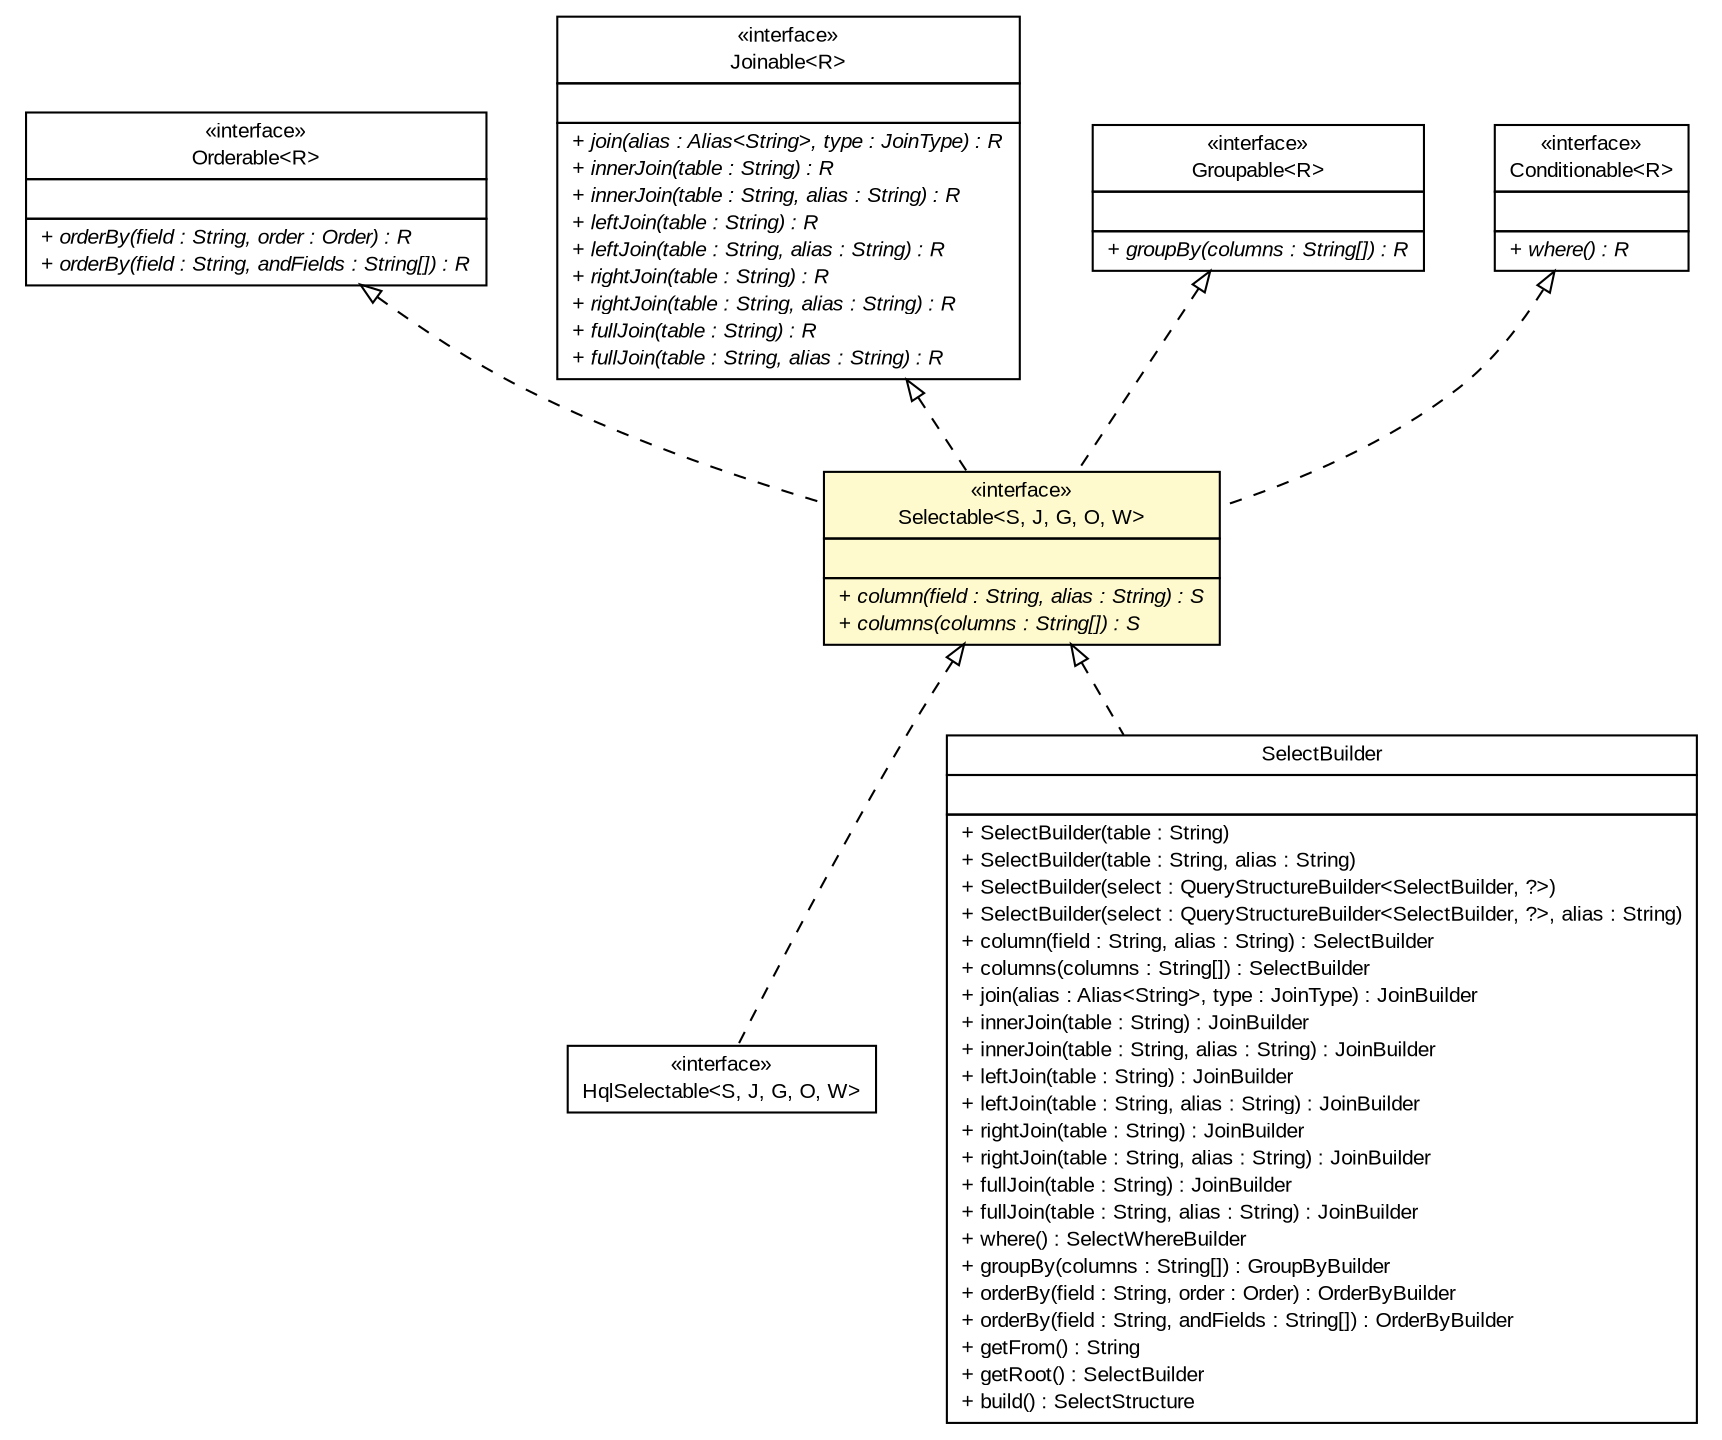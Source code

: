 #!/usr/local/bin/dot
#
# Class diagram 
# Generated by UMLGraph version R5_6 (http://www.umlgraph.org/)
#

digraph G {
	edge [fontname="arial",fontsize=10,labelfontname="arial",labelfontsize=10];
	node [fontname="arial",fontsize=10,shape=plaintext];
	nodesep=0.25;
	ranksep=0.5;
	// br.gov.to.sefaz.persistence.query.builder.hql.select.signature.HqlSelectable<S, J, G, O, W>
	c17024 [label=<<table title="br.gov.to.sefaz.persistence.query.builder.hql.select.signature.HqlSelectable" border="0" cellborder="1" cellspacing="0" cellpadding="2" port="p" href="../../../hql/select/signature/HqlSelectable.html">
		<tr><td><table border="0" cellspacing="0" cellpadding="1">
<tr><td align="center" balign="center"> &#171;interface&#187; </td></tr>
<tr><td align="center" balign="center"> HqlSelectable&lt;S, J, G, O, W&gt; </td></tr>
		</table></td></tr>
		</table>>, URL="../../../hql/select/signature/HqlSelectable.html", fontname="arial", fontcolor="black", fontsize=10.0];
	// br.gov.to.sefaz.persistence.query.builder.sql.select.SelectBuilder
	c17042 [label=<<table title="br.gov.to.sefaz.persistence.query.builder.sql.select.SelectBuilder" border="0" cellborder="1" cellspacing="0" cellpadding="2" port="p" href="../SelectBuilder.html">
		<tr><td><table border="0" cellspacing="0" cellpadding="1">
<tr><td align="center" balign="center"> SelectBuilder </td></tr>
		</table></td></tr>
		<tr><td><table border="0" cellspacing="0" cellpadding="1">
<tr><td align="left" balign="left">  </td></tr>
		</table></td></tr>
		<tr><td><table border="0" cellspacing="0" cellpadding="1">
<tr><td align="left" balign="left"> + SelectBuilder(table : String) </td></tr>
<tr><td align="left" balign="left"> + SelectBuilder(table : String, alias : String) </td></tr>
<tr><td align="left" balign="left"> + SelectBuilder(select : QueryStructureBuilder&lt;SelectBuilder, ?&gt;) </td></tr>
<tr><td align="left" balign="left"> + SelectBuilder(select : QueryStructureBuilder&lt;SelectBuilder, ?&gt;, alias : String) </td></tr>
<tr><td align="left" balign="left"> + column(field : String, alias : String) : SelectBuilder </td></tr>
<tr><td align="left" balign="left"> + columns(columns : String[]) : SelectBuilder </td></tr>
<tr><td align="left" balign="left"> + join(alias : Alias&lt;String&gt;, type : JoinType) : JoinBuilder </td></tr>
<tr><td align="left" balign="left"> + innerJoin(table : String) : JoinBuilder </td></tr>
<tr><td align="left" balign="left"> + innerJoin(table : String, alias : String) : JoinBuilder </td></tr>
<tr><td align="left" balign="left"> + leftJoin(table : String) : JoinBuilder </td></tr>
<tr><td align="left" balign="left"> + leftJoin(table : String, alias : String) : JoinBuilder </td></tr>
<tr><td align="left" balign="left"> + rightJoin(table : String) : JoinBuilder </td></tr>
<tr><td align="left" balign="left"> + rightJoin(table : String, alias : String) : JoinBuilder </td></tr>
<tr><td align="left" balign="left"> + fullJoin(table : String) : JoinBuilder </td></tr>
<tr><td align="left" balign="left"> + fullJoin(table : String, alias : String) : JoinBuilder </td></tr>
<tr><td align="left" balign="left"> + where() : SelectWhereBuilder </td></tr>
<tr><td align="left" balign="left"> + groupBy(columns : String[]) : GroupByBuilder </td></tr>
<tr><td align="left" balign="left"> + orderBy(field : String, order : Order) : OrderByBuilder </td></tr>
<tr><td align="left" balign="left"> + orderBy(field : String, andFields : String[]) : OrderByBuilder </td></tr>
<tr><td align="left" balign="left"> + getFrom() : String </td></tr>
<tr><td align="left" balign="left"> + getRoot() : SelectBuilder </td></tr>
<tr><td align="left" balign="left"> + build() : SelectStructure </td></tr>
		</table></td></tr>
		</table>>, URL="../SelectBuilder.html", fontname="arial", fontcolor="black", fontsize=10.0];
	// br.gov.to.sefaz.persistence.query.builder.sql.select.signature.Selectable<S, J, G, O, W>
	c17043 [label=<<table title="br.gov.to.sefaz.persistence.query.builder.sql.select.signature.Selectable" border="0" cellborder="1" cellspacing="0" cellpadding="2" port="p" bgcolor="lemonChiffon" href="./Selectable.html">
		<tr><td><table border="0" cellspacing="0" cellpadding="1">
<tr><td align="center" balign="center"> &#171;interface&#187; </td></tr>
<tr><td align="center" balign="center"> Selectable&lt;S, J, G, O, W&gt; </td></tr>
		</table></td></tr>
		<tr><td><table border="0" cellspacing="0" cellpadding="1">
<tr><td align="left" balign="left">  </td></tr>
		</table></td></tr>
		<tr><td><table border="0" cellspacing="0" cellpadding="1">
<tr><td align="left" balign="left"><font face="arial italic" point-size="10.0"> + column(field : String, alias : String) : S </font></td></tr>
<tr><td align="left" balign="left"><font face="arial italic" point-size="10.0"> + columns(columns : String[]) : S </font></td></tr>
		</table></td></tr>
		</table>>, URL="./Selectable.html", fontname="arial", fontcolor="black", fontsize=10.0];
	// br.gov.to.sefaz.persistence.query.builder.sql.select.signature.Orderable<R>
	c17044 [label=<<table title="br.gov.to.sefaz.persistence.query.builder.sql.select.signature.Orderable" border="0" cellborder="1" cellspacing="0" cellpadding="2" port="p" href="./Orderable.html">
		<tr><td><table border="0" cellspacing="0" cellpadding="1">
<tr><td align="center" balign="center"> &#171;interface&#187; </td></tr>
<tr><td align="center" balign="center"> Orderable&lt;R&gt; </td></tr>
		</table></td></tr>
		<tr><td><table border="0" cellspacing="0" cellpadding="1">
<tr><td align="left" balign="left">  </td></tr>
		</table></td></tr>
		<tr><td><table border="0" cellspacing="0" cellpadding="1">
<tr><td align="left" balign="left"><font face="arial italic" point-size="10.0"> + orderBy(field : String, order : Order) : R </font></td></tr>
<tr><td align="left" balign="left"><font face="arial italic" point-size="10.0"> + orderBy(field : String, andFields : String[]) : R </font></td></tr>
		</table></td></tr>
		</table>>, URL="./Orderable.html", fontname="arial", fontcolor="black", fontsize=10.0];
	// br.gov.to.sefaz.persistence.query.builder.sql.select.signature.Joinable<R>
	c17045 [label=<<table title="br.gov.to.sefaz.persistence.query.builder.sql.select.signature.Joinable" border="0" cellborder="1" cellspacing="0" cellpadding="2" port="p" href="./Joinable.html">
		<tr><td><table border="0" cellspacing="0" cellpadding="1">
<tr><td align="center" balign="center"> &#171;interface&#187; </td></tr>
<tr><td align="center" balign="center"> Joinable&lt;R&gt; </td></tr>
		</table></td></tr>
		<tr><td><table border="0" cellspacing="0" cellpadding="1">
<tr><td align="left" balign="left">  </td></tr>
		</table></td></tr>
		<tr><td><table border="0" cellspacing="0" cellpadding="1">
<tr><td align="left" balign="left"><font face="arial italic" point-size="10.0"> + join(alias : Alias&lt;String&gt;, type : JoinType) : R </font></td></tr>
<tr><td align="left" balign="left"><font face="arial italic" point-size="10.0"> + innerJoin(table : String) : R </font></td></tr>
<tr><td align="left" balign="left"><font face="arial italic" point-size="10.0"> + innerJoin(table : String, alias : String) : R </font></td></tr>
<tr><td align="left" balign="left"><font face="arial italic" point-size="10.0"> + leftJoin(table : String) : R </font></td></tr>
<tr><td align="left" balign="left"><font face="arial italic" point-size="10.0"> + leftJoin(table : String, alias : String) : R </font></td></tr>
<tr><td align="left" balign="left"><font face="arial italic" point-size="10.0"> + rightJoin(table : String) : R </font></td></tr>
<tr><td align="left" balign="left"><font face="arial italic" point-size="10.0"> + rightJoin(table : String, alias : String) : R </font></td></tr>
<tr><td align="left" balign="left"><font face="arial italic" point-size="10.0"> + fullJoin(table : String) : R </font></td></tr>
<tr><td align="left" balign="left"><font face="arial italic" point-size="10.0"> + fullJoin(table : String, alias : String) : R </font></td></tr>
		</table></td></tr>
		</table>>, URL="./Joinable.html", fontname="arial", fontcolor="black", fontsize=10.0];
	// br.gov.to.sefaz.persistence.query.builder.sql.select.signature.Groupable<R>
	c17046 [label=<<table title="br.gov.to.sefaz.persistence.query.builder.sql.select.signature.Groupable" border="0" cellborder="1" cellspacing="0" cellpadding="2" port="p" href="./Groupable.html">
		<tr><td><table border="0" cellspacing="0" cellpadding="1">
<tr><td align="center" balign="center"> &#171;interface&#187; </td></tr>
<tr><td align="center" balign="center"> Groupable&lt;R&gt; </td></tr>
		</table></td></tr>
		<tr><td><table border="0" cellspacing="0" cellpadding="1">
<tr><td align="left" balign="left">  </td></tr>
		</table></td></tr>
		<tr><td><table border="0" cellspacing="0" cellpadding="1">
<tr><td align="left" balign="left"><font face="arial italic" point-size="10.0"> + groupBy(columns : String[]) : R </font></td></tr>
		</table></td></tr>
		</table>>, URL="./Groupable.html", fontname="arial", fontcolor="black", fontsize=10.0];
	// br.gov.to.sefaz.persistence.query.builder.sql.select.signature.Conditionable<R>
	c17047 [label=<<table title="br.gov.to.sefaz.persistence.query.builder.sql.select.signature.Conditionable" border="0" cellborder="1" cellspacing="0" cellpadding="2" port="p" href="./Conditionable.html">
		<tr><td><table border="0" cellspacing="0" cellpadding="1">
<tr><td align="center" balign="center"> &#171;interface&#187; </td></tr>
<tr><td align="center" balign="center"> Conditionable&lt;R&gt; </td></tr>
		</table></td></tr>
		<tr><td><table border="0" cellspacing="0" cellpadding="1">
<tr><td align="left" balign="left">  </td></tr>
		</table></td></tr>
		<tr><td><table border="0" cellspacing="0" cellpadding="1">
<tr><td align="left" balign="left"><font face="arial italic" point-size="10.0"> + where() : R </font></td></tr>
		</table></td></tr>
		</table>>, URL="./Conditionable.html", fontname="arial", fontcolor="black", fontsize=10.0];
	//br.gov.to.sefaz.persistence.query.builder.hql.select.signature.HqlSelectable<S, J, G, O, W> implements br.gov.to.sefaz.persistence.query.builder.sql.select.signature.Selectable<S, J, G, O, W>
	c17043:p -> c17024:p [dir=back,arrowtail=empty,style=dashed];
	//br.gov.to.sefaz.persistence.query.builder.sql.select.SelectBuilder implements br.gov.to.sefaz.persistence.query.builder.sql.select.signature.Selectable<S, J, G, O, W>
	c17043:p -> c17042:p [dir=back,arrowtail=empty,style=dashed];
	//br.gov.to.sefaz.persistence.query.builder.sql.select.signature.Selectable<S, J, G, O, W> implements br.gov.to.sefaz.persistence.query.builder.sql.select.signature.Joinable<R>
	c17045:p -> c17043:p [dir=back,arrowtail=empty,style=dashed];
	//br.gov.to.sefaz.persistence.query.builder.sql.select.signature.Selectable<S, J, G, O, W> implements br.gov.to.sefaz.persistence.query.builder.sql.select.signature.Groupable<R>
	c17046:p -> c17043:p [dir=back,arrowtail=empty,style=dashed];
	//br.gov.to.sefaz.persistence.query.builder.sql.select.signature.Selectable<S, J, G, O, W> implements br.gov.to.sefaz.persistence.query.builder.sql.select.signature.Orderable<R>
	c17044:p -> c17043:p [dir=back,arrowtail=empty,style=dashed];
	//br.gov.to.sefaz.persistence.query.builder.sql.select.signature.Selectable<S, J, G, O, W> implements br.gov.to.sefaz.persistence.query.builder.sql.select.signature.Conditionable<R>
	c17047:p -> c17043:p [dir=back,arrowtail=empty,style=dashed];
}

